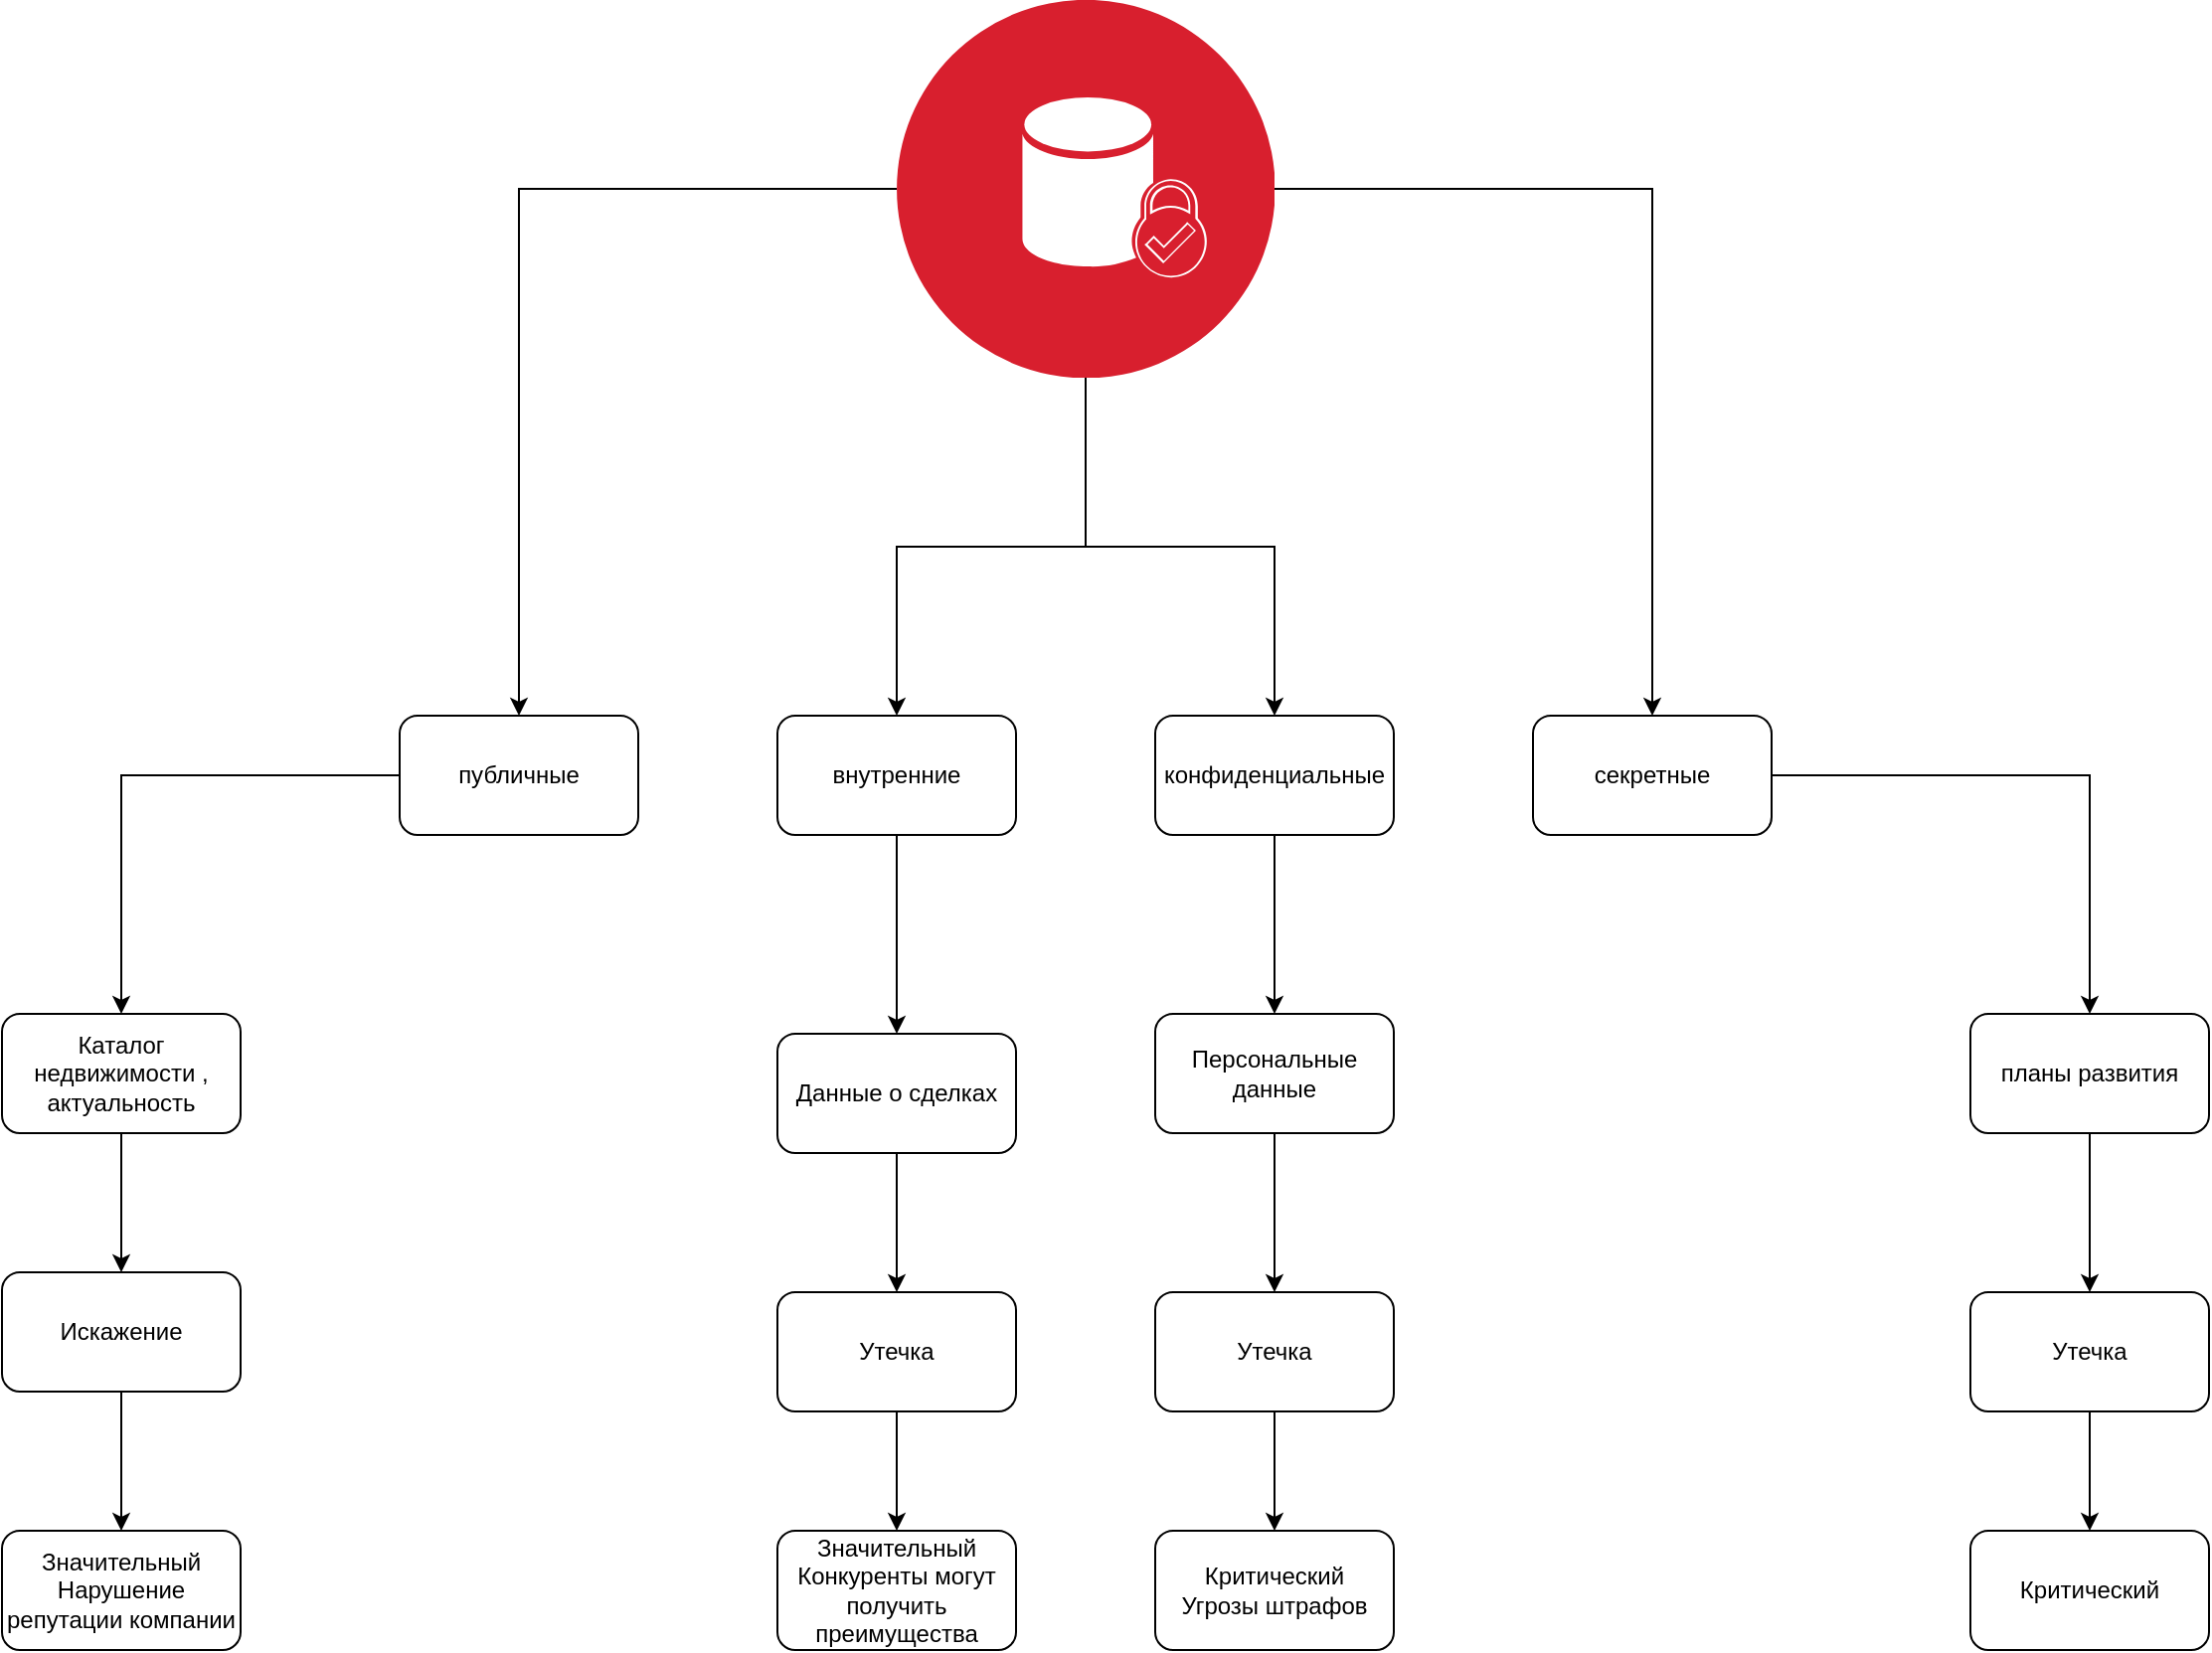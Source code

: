 <mxfile version="25.0.1">
  <diagram name="Страница — 1" id="_KknKMzlzBRJMHoOBl-6">
    <mxGraphModel dx="2901" dy="1132" grid="1" gridSize="10" guides="1" tooltips="1" connect="1" arrows="1" fold="1" page="1" pageScale="1" pageWidth="827" pageHeight="1169" math="0" shadow="0">
      <root>
        <mxCell id="0" />
        <mxCell id="1" parent="0" />
        <mxCell id="G1__U824Zd7NwgqffQxT-6" style="edgeStyle=orthogonalEdgeStyle;rounded=0;orthogonalLoop=1;jettySize=auto;html=1;entryX=0.5;entryY=0;entryDx=0;entryDy=0;" parent="1" source="G1__U824Zd7NwgqffQxT-1" target="G1__U824Zd7NwgqffQxT-2" edge="1">
          <mxGeometry relative="1" as="geometry" />
        </mxCell>
        <mxCell id="G1__U824Zd7NwgqffQxT-7" style="edgeStyle=orthogonalEdgeStyle;rounded=0;orthogonalLoop=1;jettySize=auto;html=1;entryX=0.5;entryY=0;entryDx=0;entryDy=0;" parent="1" source="G1__U824Zd7NwgqffQxT-1" target="G1__U824Zd7NwgqffQxT-3" edge="1">
          <mxGeometry relative="1" as="geometry" />
        </mxCell>
        <mxCell id="G1__U824Zd7NwgqffQxT-8" style="edgeStyle=orthogonalEdgeStyle;rounded=0;orthogonalLoop=1;jettySize=auto;html=1;entryX=0.5;entryY=0;entryDx=0;entryDy=0;" parent="1" source="G1__U824Zd7NwgqffQxT-1" target="G1__U824Zd7NwgqffQxT-4" edge="1">
          <mxGeometry relative="1" as="geometry" />
        </mxCell>
        <mxCell id="G1__U824Zd7NwgqffQxT-9" style="edgeStyle=orthogonalEdgeStyle;rounded=0;orthogonalLoop=1;jettySize=auto;html=1;entryX=0.5;entryY=0;entryDx=0;entryDy=0;" parent="1" source="G1__U824Zd7NwgqffQxT-1" target="G1__U824Zd7NwgqffQxT-5" edge="1">
          <mxGeometry relative="1" as="geometry" />
        </mxCell>
        <mxCell id="G1__U824Zd7NwgqffQxT-1" value="" style="image;aspect=fixed;perimeter=ellipsePerimeter;html=1;align=center;shadow=0;dashed=0;fontColor=#4277BB;labelBackgroundColor=default;fontSize=12;spacingTop=3;image=img/lib/ibm/security/data_security.svg;" parent="1" vertex="1">
          <mxGeometry x="300" y="180" width="190" height="190" as="geometry" />
        </mxCell>
        <mxCell id="G1__U824Zd7NwgqffQxT-19" style="edgeStyle=orthogonalEdgeStyle;rounded=0;orthogonalLoop=1;jettySize=auto;html=1;entryX=0.5;entryY=0;entryDx=0;entryDy=0;" parent="1" source="G1__U824Zd7NwgqffQxT-2" target="G1__U824Zd7NwgqffQxT-11" edge="1">
          <mxGeometry relative="1" as="geometry" />
        </mxCell>
        <mxCell id="G1__U824Zd7NwgqffQxT-2" value="публичные" style="rounded=1;whiteSpace=wrap;html=1;" parent="1" vertex="1">
          <mxGeometry x="50" y="540" width="120" height="60" as="geometry" />
        </mxCell>
        <mxCell id="G1__U824Zd7NwgqffQxT-20" style="edgeStyle=orthogonalEdgeStyle;rounded=0;orthogonalLoop=1;jettySize=auto;html=1;entryX=0.5;entryY=0;entryDx=0;entryDy=0;" parent="1" source="G1__U824Zd7NwgqffQxT-3" target="G1__U824Zd7NwgqffQxT-12" edge="1">
          <mxGeometry relative="1" as="geometry" />
        </mxCell>
        <mxCell id="G1__U824Zd7NwgqffQxT-3" value="внутренние" style="rounded=1;whiteSpace=wrap;html=1;" parent="1" vertex="1">
          <mxGeometry x="240" y="540" width="120" height="60" as="geometry" />
        </mxCell>
        <mxCell id="G1__U824Zd7NwgqffQxT-22" style="edgeStyle=orthogonalEdgeStyle;rounded=0;orthogonalLoop=1;jettySize=auto;html=1;entryX=0.5;entryY=0;entryDx=0;entryDy=0;" parent="1" source="G1__U824Zd7NwgqffQxT-4" target="G1__U824Zd7NwgqffQxT-14" edge="1">
          <mxGeometry relative="1" as="geometry" />
        </mxCell>
        <mxCell id="G1__U824Zd7NwgqffQxT-4" value="конфиденциальные" style="rounded=1;whiteSpace=wrap;html=1;" parent="1" vertex="1">
          <mxGeometry x="430" y="540" width="120" height="60" as="geometry" />
        </mxCell>
        <mxCell id="G1__U824Zd7NwgqffQxT-25" style="edgeStyle=orthogonalEdgeStyle;rounded=0;orthogonalLoop=1;jettySize=auto;html=1;entryX=0.5;entryY=0;entryDx=0;entryDy=0;" parent="1" source="G1__U824Zd7NwgqffQxT-5" target="G1__U824Zd7NwgqffQxT-17" edge="1">
          <mxGeometry relative="1" as="geometry" />
        </mxCell>
        <mxCell id="G1__U824Zd7NwgqffQxT-5" value="секретные" style="rounded=1;whiteSpace=wrap;html=1;" parent="1" vertex="1">
          <mxGeometry x="620" y="540" width="120" height="60" as="geometry" />
        </mxCell>
        <mxCell id="G1__U824Zd7NwgqffQxT-28" style="edgeStyle=orthogonalEdgeStyle;rounded=0;orthogonalLoop=1;jettySize=auto;html=1;" parent="1" source="G1__U824Zd7NwgqffQxT-11" target="G1__U824Zd7NwgqffQxT-26" edge="1">
          <mxGeometry relative="1" as="geometry" />
        </mxCell>
        <mxCell id="G1__U824Zd7NwgqffQxT-11" value="Каталог недвижимости , актуальность" style="rounded=1;whiteSpace=wrap;html=1;" parent="1" vertex="1">
          <mxGeometry x="-150" y="690" width="120" height="60" as="geometry" />
        </mxCell>
        <mxCell id="G1__U824Zd7NwgqffQxT-33" style="edgeStyle=orthogonalEdgeStyle;rounded=0;orthogonalLoop=1;jettySize=auto;html=1;entryX=0.5;entryY=0;entryDx=0;entryDy=0;" parent="1" source="G1__U824Zd7NwgqffQxT-12" target="G1__U824Zd7NwgqffQxT-31" edge="1">
          <mxGeometry relative="1" as="geometry" />
        </mxCell>
        <mxCell id="G1__U824Zd7NwgqffQxT-12" value="Данные о сделках" style="rounded=1;whiteSpace=wrap;html=1;" parent="1" vertex="1">
          <mxGeometry x="240" y="700" width="120" height="60" as="geometry" />
        </mxCell>
        <mxCell id="G1__U824Zd7NwgqffQxT-39" style="edgeStyle=orthogonalEdgeStyle;rounded=0;orthogonalLoop=1;jettySize=auto;html=1;entryX=0.5;entryY=0;entryDx=0;entryDy=0;" parent="1" source="G1__U824Zd7NwgqffQxT-14" target="G1__U824Zd7NwgqffQxT-37" edge="1">
          <mxGeometry relative="1" as="geometry" />
        </mxCell>
        <mxCell id="G1__U824Zd7NwgqffQxT-14" value="Персональные данные" style="rounded=1;whiteSpace=wrap;html=1;" parent="1" vertex="1">
          <mxGeometry x="430" y="690" width="120" height="60" as="geometry" />
        </mxCell>
        <mxCell id="G1__U824Zd7NwgqffQxT-45" style="edgeStyle=orthogonalEdgeStyle;rounded=0;orthogonalLoop=1;jettySize=auto;html=1;entryX=0.5;entryY=0;entryDx=0;entryDy=0;" parent="1" source="G1__U824Zd7NwgqffQxT-17" target="G1__U824Zd7NwgqffQxT-43" edge="1">
          <mxGeometry relative="1" as="geometry" />
        </mxCell>
        <mxCell id="G1__U824Zd7NwgqffQxT-17" value="планы развития" style="rounded=1;whiteSpace=wrap;html=1;" parent="1" vertex="1">
          <mxGeometry x="840" y="690" width="120" height="60" as="geometry" />
        </mxCell>
        <mxCell id="G1__U824Zd7NwgqffQxT-30" style="edgeStyle=orthogonalEdgeStyle;rounded=0;orthogonalLoop=1;jettySize=auto;html=1;entryX=0.5;entryY=0;entryDx=0;entryDy=0;" parent="1" source="G1__U824Zd7NwgqffQxT-26" target="G1__U824Zd7NwgqffQxT-29" edge="1">
          <mxGeometry relative="1" as="geometry" />
        </mxCell>
        <mxCell id="G1__U824Zd7NwgqffQxT-26" value="Искажение" style="rounded=1;whiteSpace=wrap;html=1;" parent="1" vertex="1">
          <mxGeometry x="-150" y="820" width="120" height="60" as="geometry" />
        </mxCell>
        <mxCell id="G1__U824Zd7NwgqffQxT-29" value="Значительный&lt;br&gt;Нарушение репутации компании" style="rounded=1;whiteSpace=wrap;html=1;" parent="1" vertex="1">
          <mxGeometry x="-150" y="950" width="120" height="60" as="geometry" />
        </mxCell>
        <mxCell id="G1__U824Zd7NwgqffQxT-34" style="edgeStyle=orthogonalEdgeStyle;rounded=0;orthogonalLoop=1;jettySize=auto;html=1;entryX=0.5;entryY=0;entryDx=0;entryDy=0;" parent="1" source="G1__U824Zd7NwgqffQxT-31" target="G1__U824Zd7NwgqffQxT-32" edge="1">
          <mxGeometry relative="1" as="geometry" />
        </mxCell>
        <mxCell id="G1__U824Zd7NwgqffQxT-31" value="Утечка" style="rounded=1;whiteSpace=wrap;html=1;" parent="1" vertex="1">
          <mxGeometry x="240" y="830" width="120" height="60" as="geometry" />
        </mxCell>
        <mxCell id="G1__U824Zd7NwgqffQxT-32" value="Значительный&lt;br&gt;Конкуренты могут получить преимущества" style="rounded=1;whiteSpace=wrap;html=1;" parent="1" vertex="1">
          <mxGeometry x="240" y="950" width="120" height="60" as="geometry" />
        </mxCell>
        <mxCell id="G1__U824Zd7NwgqffQxT-40" style="edgeStyle=orthogonalEdgeStyle;rounded=0;orthogonalLoop=1;jettySize=auto;html=1;entryX=0.5;entryY=0;entryDx=0;entryDy=0;" parent="1" source="G1__U824Zd7NwgqffQxT-37" target="G1__U824Zd7NwgqffQxT-38" edge="1">
          <mxGeometry relative="1" as="geometry" />
        </mxCell>
        <mxCell id="G1__U824Zd7NwgqffQxT-37" value="Утечка" style="rounded=1;whiteSpace=wrap;html=1;" parent="1" vertex="1">
          <mxGeometry x="430" y="830" width="120" height="60" as="geometry" />
        </mxCell>
        <mxCell id="G1__U824Zd7NwgqffQxT-38" value="Критический&lt;br&gt;Угрозы штрафов" style="rounded=1;whiteSpace=wrap;html=1;" parent="1" vertex="1">
          <mxGeometry x="430" y="950" width="120" height="60" as="geometry" />
        </mxCell>
        <mxCell id="G1__U824Zd7NwgqffQxT-46" style="edgeStyle=orthogonalEdgeStyle;rounded=0;orthogonalLoop=1;jettySize=auto;html=1;entryX=0.5;entryY=0;entryDx=0;entryDy=0;" parent="1" source="G1__U824Zd7NwgqffQxT-43" target="G1__U824Zd7NwgqffQxT-44" edge="1">
          <mxGeometry relative="1" as="geometry" />
        </mxCell>
        <mxCell id="G1__U824Zd7NwgqffQxT-43" value="Утечка" style="rounded=1;whiteSpace=wrap;html=1;" parent="1" vertex="1">
          <mxGeometry x="840" y="830" width="120" height="60" as="geometry" />
        </mxCell>
        <mxCell id="G1__U824Zd7NwgqffQxT-44" value="Критический" style="rounded=1;whiteSpace=wrap;html=1;" parent="1" vertex="1">
          <mxGeometry x="840" y="950" width="120" height="60" as="geometry" />
        </mxCell>
      </root>
    </mxGraphModel>
  </diagram>
</mxfile>
